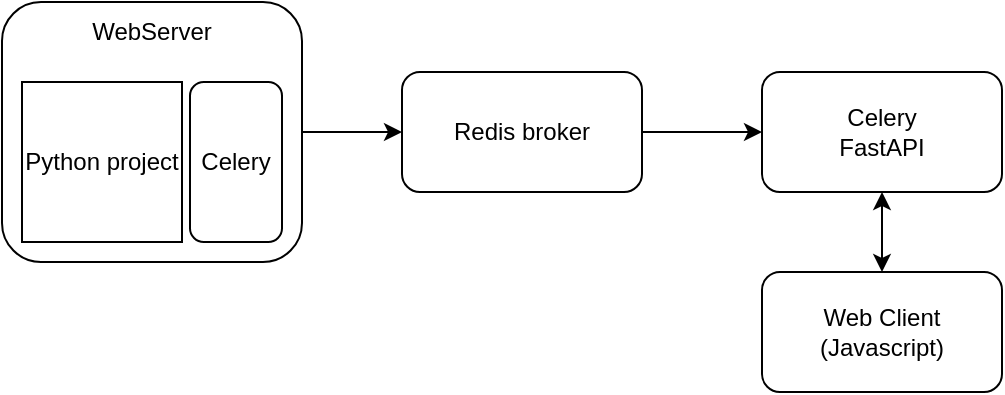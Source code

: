 <mxfile version="26.0.11">
  <diagram name="Page-1" id="KrkXiFnnHHNmZD6quqRk">
    <mxGraphModel dx="1050" dy="522" grid="1" gridSize="10" guides="1" tooltips="1" connect="1" arrows="1" fold="1" page="1" pageScale="1" pageWidth="827" pageHeight="1169" math="0" shadow="0">
      <root>
        <mxCell id="0" />
        <mxCell id="1" parent="0" />
        <mxCell id="njOPtyvvBXMwMofN9_Jq-13" style="edgeStyle=orthogonalEdgeStyle;rounded=0;orthogonalLoop=1;jettySize=auto;html=1;exitX=0.5;exitY=1;exitDx=0;exitDy=0;startArrow=classic;startFill=1;" edge="1" parent="1" source="njOPtyvvBXMwMofN9_Jq-3" target="njOPtyvvBXMwMofN9_Jq-6">
          <mxGeometry relative="1" as="geometry" />
        </mxCell>
        <mxCell id="njOPtyvvBXMwMofN9_Jq-3" value="Celery&lt;br&gt;FastAPI" style="rounded=1;whiteSpace=wrap;html=1;" vertex="1" parent="1">
          <mxGeometry x="570" y="120" width="120" height="60" as="geometry" />
        </mxCell>
        <mxCell id="njOPtyvvBXMwMofN9_Jq-16" style="edgeStyle=orthogonalEdgeStyle;rounded=0;orthogonalLoop=1;jettySize=auto;html=1;exitX=1;exitY=0.5;exitDx=0;exitDy=0;entryX=0;entryY=0.5;entryDx=0;entryDy=0;" edge="1" parent="1" source="njOPtyvvBXMwMofN9_Jq-5" target="njOPtyvvBXMwMofN9_Jq-3">
          <mxGeometry relative="1" as="geometry" />
        </mxCell>
        <mxCell id="njOPtyvvBXMwMofN9_Jq-5" value="Redis broker" style="rounded=1;whiteSpace=wrap;html=1;" vertex="1" parent="1">
          <mxGeometry x="390" y="120" width="120" height="60" as="geometry" />
        </mxCell>
        <mxCell id="njOPtyvvBXMwMofN9_Jq-6" value="Web Client (Javascript)" style="rounded=1;whiteSpace=wrap;html=1;" vertex="1" parent="1">
          <mxGeometry x="570" y="220" width="120" height="60" as="geometry" />
        </mxCell>
        <mxCell id="njOPtyvvBXMwMofN9_Jq-10" value="" style="group" vertex="1" connectable="0" parent="1">
          <mxGeometry x="190" y="85" width="150" height="130" as="geometry" />
        </mxCell>
        <mxCell id="njOPtyvvBXMwMofN9_Jq-8" value="" style="rounded=1;whiteSpace=wrap;html=1;" vertex="1" parent="njOPtyvvBXMwMofN9_Jq-10">
          <mxGeometry width="150" height="130" as="geometry" />
        </mxCell>
        <mxCell id="njOPtyvvBXMwMofN9_Jq-1" value="Python project" style="whiteSpace=wrap;html=1;aspect=fixed;" vertex="1" parent="njOPtyvvBXMwMofN9_Jq-10">
          <mxGeometry x="10" y="40" width="80" height="80" as="geometry" />
        </mxCell>
        <mxCell id="njOPtyvvBXMwMofN9_Jq-2" value="Celery" style="rounded=1;whiteSpace=wrap;html=1;" vertex="1" parent="njOPtyvvBXMwMofN9_Jq-10">
          <mxGeometry x="94" y="40" width="46" height="80" as="geometry" />
        </mxCell>
        <mxCell id="njOPtyvvBXMwMofN9_Jq-9" value="WebServer" style="text;html=1;align=center;verticalAlign=middle;whiteSpace=wrap;rounded=0;" vertex="1" parent="njOPtyvvBXMwMofN9_Jq-10">
          <mxGeometry x="45" width="60" height="30" as="geometry" />
        </mxCell>
        <mxCell id="njOPtyvvBXMwMofN9_Jq-15" style="edgeStyle=orthogonalEdgeStyle;rounded=0;orthogonalLoop=1;jettySize=auto;html=1;exitX=1;exitY=0.5;exitDx=0;exitDy=0;" edge="1" parent="1" source="njOPtyvvBXMwMofN9_Jq-8" target="njOPtyvvBXMwMofN9_Jq-5">
          <mxGeometry relative="1" as="geometry" />
        </mxCell>
      </root>
    </mxGraphModel>
  </diagram>
</mxfile>
